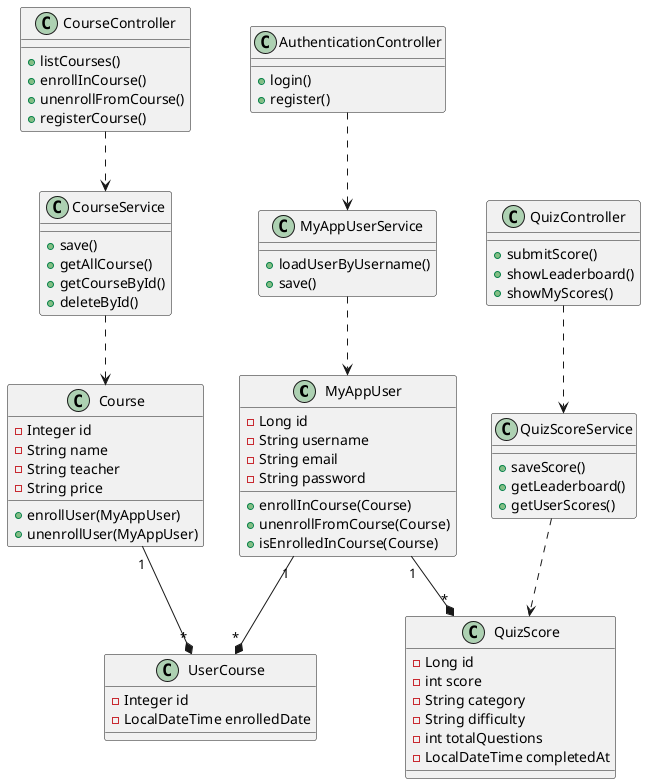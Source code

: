 @startuml
class MyAppUser {
    - Long id
    - String username
    - String email
    - String password
    + enrollInCourse(Course)
    + unenrollFromCourse(Course)
    + isEnrolledInCourse(Course)
}

class Course {
    - Integer id
    - String name
    - String teacher
    - String price
    + enrollUser(MyAppUser)
    + unenrollUser(MyAppUser)
}

class UserCourse {
    - Integer id
    - LocalDateTime enrolledDate
}

class QuizScore {
    - Long id
    - int score
    - String category
    - String difficulty
    - int totalQuestions
    - LocalDateTime completedAt
}

class AuthenticationController {
    + login()
    + register()
}

class CourseController {
    + listCourses()
    + enrollInCourse()
    + unenrollFromCourse()
    + registerCourse()
}

class QuizController {
    + submitScore()
    + showLeaderboard()
    + showMyScores()
}

class MyAppUserService {
    + loadUserByUsername()
    + save()
}

class CourseService {
    + save()
    + getAllCourse()
    + getCourseById()
    + deleteById()
}

class QuizScoreService {
    + saveScore()
    + getLeaderboard()
    + getUserScores()
}

MyAppUser "1" --* "*" UserCourse
Course "1" --* "*" UserCourse
MyAppUser "1" --* "*" QuizScore

AuthenticationController ..> MyAppUserService
CourseController ..> CourseService
QuizController ..> QuizScoreService

MyAppUserService ..> MyAppUser
CourseService ..> Course
QuizScoreService ..> QuizScore
@enduml
